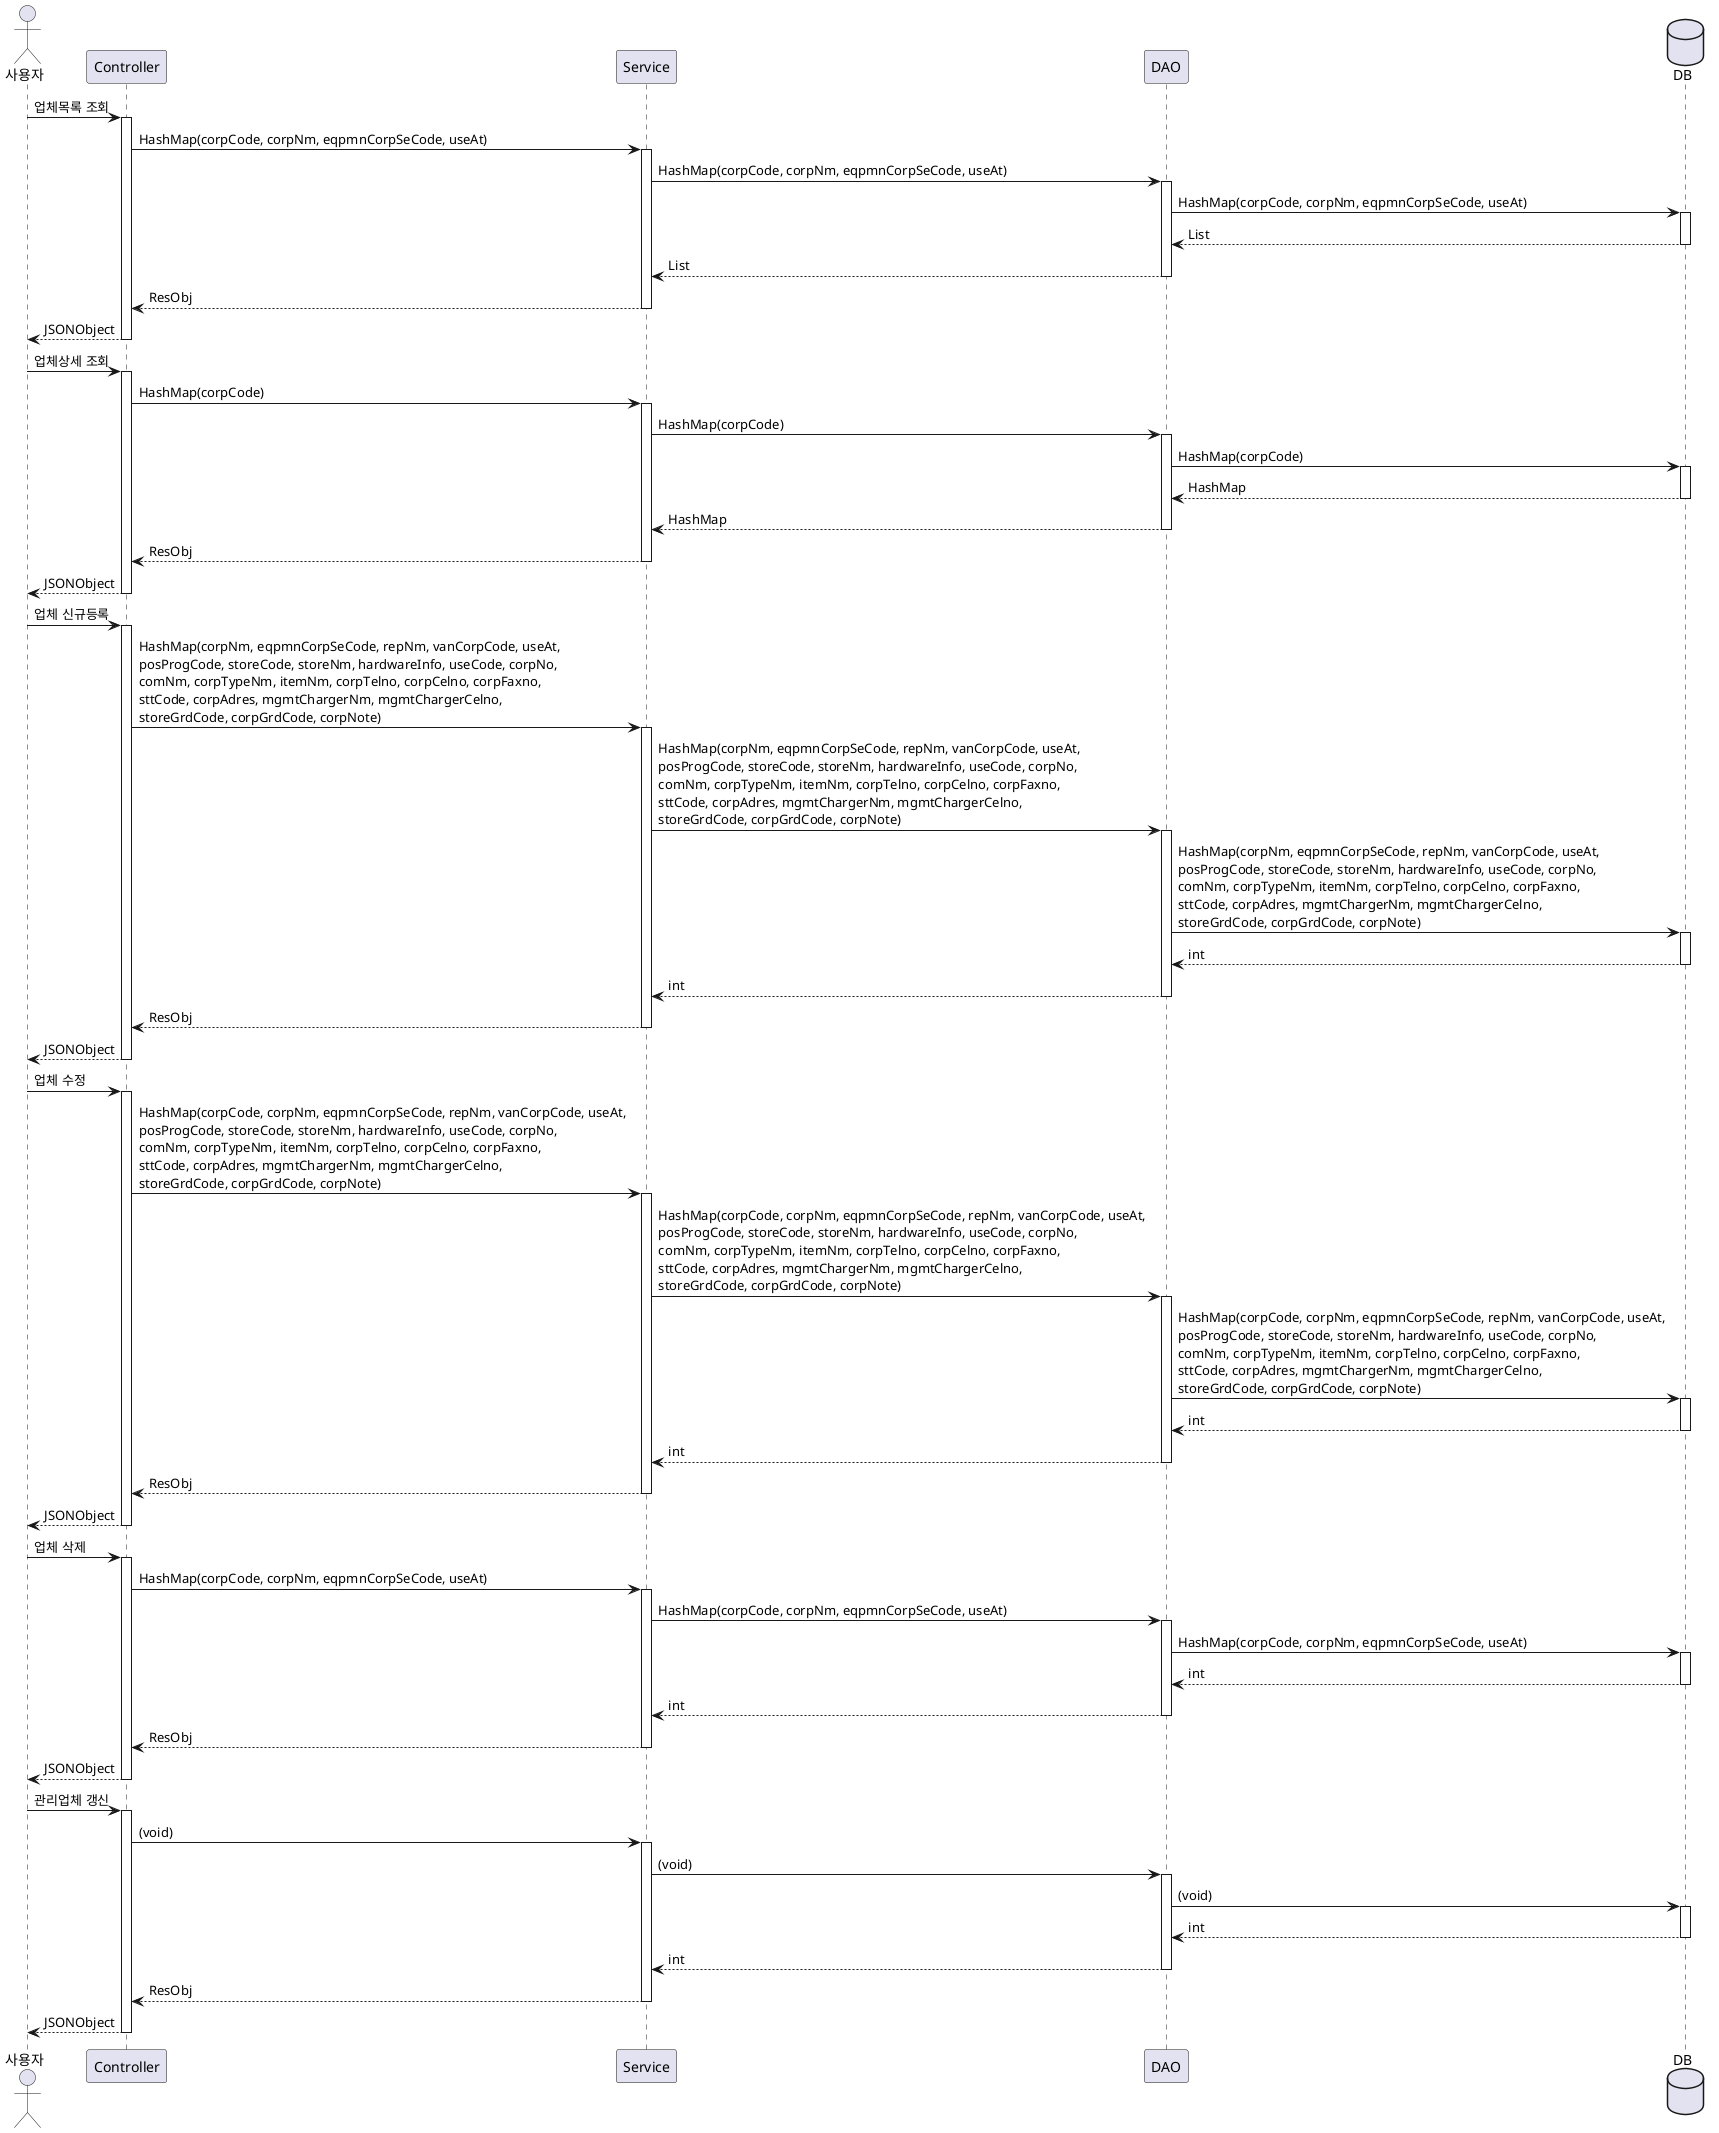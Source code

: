 @startuml

actor "사용자" as user
participant "Controller" as controller
participant "Service" as service
participant "DAO" as dao
database "DB" as db

' 업체목록 조회
user -> controller : 업체목록 조회
activate controller
controller -> service : HashMap(corpCode, corpNm, eqpmnCorpSeCode, useAt)
activate service
service -> dao: HashMap(corpCode, corpNm, eqpmnCorpSeCode, useAt)
activate dao
dao -> db: HashMap(corpCode, corpNm, eqpmnCorpSeCode, useAt)
activate db
dao <-- db: List
deactivate db
service <-- dao: List
deactivate dao
controller <-- service: ResObj
deactivate service
user <-- controller: JSONObject
deactivate controller

' 업체상세 조회
user -> controller : 업체상세 조회
activate controller
controller -> service : HashMap(corpCode)
activate service
service -> dao: HashMap(corpCode)
activate dao
dao -> db: HashMap(corpCode)
activate db
dao <-- db: HashMap
deactivate db
service <-- dao: HashMap
deactivate dao
controller <-- service: ResObj
deactivate service
user <-- controller: JSONObject
deactivate controller

' 업체 신규등록
user -> controller : 업체 신규등록
activate controller
controller -> service : HashMap(corpNm, eqpmnCorpSeCode, repNm, vanCorpCode, useAt, \nposProgCode, storeCode, storeNm, hardwareInfo, useCode, corpNo, \ncomNm, corpTypeNm, itemNm, corpTelno, corpCelno, corpFaxno, \nsttCode, corpAdres, mgmtChargerNm, mgmtChargerCelno, \nstoreGrdCode, corpGrdCode, corpNote)
activate service
service -> dao: HashMap(corpNm, eqpmnCorpSeCode, repNm, vanCorpCode, useAt, \nposProgCode, storeCode, storeNm, hardwareInfo, useCode, corpNo, \ncomNm, corpTypeNm, itemNm, corpTelno, corpCelno, corpFaxno, \nsttCode, corpAdres, mgmtChargerNm, mgmtChargerCelno, \nstoreGrdCode, corpGrdCode, corpNote)
activate dao
dao -> db: HashMap(corpNm, eqpmnCorpSeCode, repNm, vanCorpCode, useAt, \nposProgCode, storeCode, storeNm, hardwareInfo, useCode, corpNo, \ncomNm, corpTypeNm, itemNm, corpTelno, corpCelno, corpFaxno, \nsttCode, corpAdres, mgmtChargerNm, mgmtChargerCelno, \nstoreGrdCode, corpGrdCode, corpNote)
activate db
dao <-- db: int
deactivate db
service <-- dao: int
deactivate dao
controller <-- service: ResObj
deactivate service
user <-- controller: JSONObject
deactivate controller

' 업체 수정
user -> controller : 업체 수정
activate controller
controller -> service : HashMap(corpCode, corpNm, eqpmnCorpSeCode, repNm, vanCorpCode, useAt, \nposProgCode, storeCode, storeNm, hardwareInfo, useCode, corpNo, \ncomNm, corpTypeNm, itemNm, corpTelno, corpCelno, corpFaxno, \nsttCode, corpAdres, mgmtChargerNm, mgmtChargerCelno, \nstoreGrdCode, corpGrdCode, corpNote)
activate service
service -> dao: HashMap(corpCode, corpNm, eqpmnCorpSeCode, repNm, vanCorpCode, useAt, \nposProgCode, storeCode, storeNm, hardwareInfo, useCode, corpNo, \ncomNm, corpTypeNm, itemNm, corpTelno, corpCelno, corpFaxno, \nsttCode, corpAdres, mgmtChargerNm, mgmtChargerCelno, \nstoreGrdCode, corpGrdCode, corpNote)
activate dao
dao -> db: HashMap(corpCode, corpNm, eqpmnCorpSeCode, repNm, vanCorpCode, useAt, \nposProgCode, storeCode, storeNm, hardwareInfo, useCode, corpNo, \ncomNm, corpTypeNm, itemNm, corpTelno, corpCelno, corpFaxno, \nsttCode, corpAdres, mgmtChargerNm, mgmtChargerCelno, \nstoreGrdCode, corpGrdCode, corpNote)
activate db
dao <-- db: int
deactivate db
service <-- dao: int
deactivate dao
controller <-- service: ResObj
deactivate service
user <-- controller: JSONObject
deactivate controller

' 업체 삭제
user -> controller : 업체 삭제
activate controller
controller -> service : HashMap(corpCode, corpNm, eqpmnCorpSeCode, useAt)
activate service
service -> dao: HashMap(corpCode, corpNm, eqpmnCorpSeCode, useAt)
activate dao
dao -> db: HashMap(corpCode, corpNm, eqpmnCorpSeCode, useAt)
activate db
dao <-- db: int
deactivate db
service <-- dao: int
deactivate dao
controller <-- service: ResObj
deactivate service
user <-- controller: JSONObject
deactivate controller

' 관리업체 갱신
user -> controller : 관리업체 갱신
activate controller
controller -> service : (void)
activate service
service -> dao: (void)
activate dao
dao -> db: (void)
activate db
dao <-- db: int
deactivate db
service <-- dao: int
deactivate dao
controller <-- service: ResObj
deactivate service
user <-- controller: JSONObject
deactivate controller

@enduml